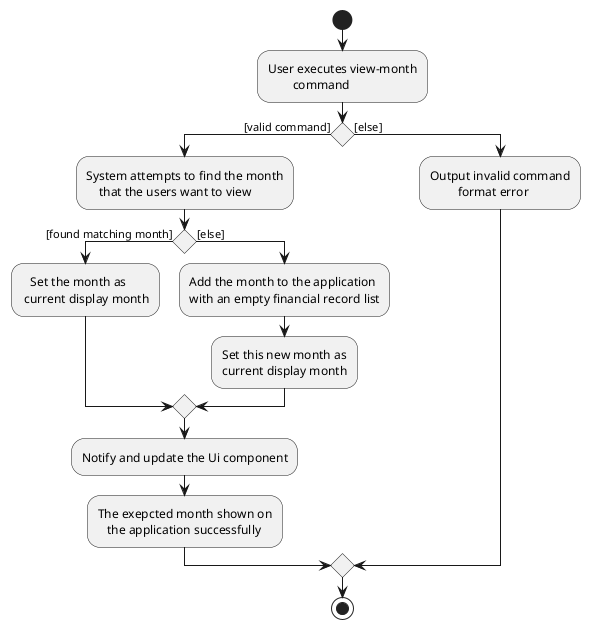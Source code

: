 @startuml
start
:User executes view-month
        command;

if () then ([valid command])
    :System attempts to find the month
        that the users want to view;

if () then ([found matching month])
    :   Set the month as
     current display month;

else ([else])
    :Add the month to the application
    with an empty financial record list;
    :Set this new month as
    current display month;
endif
    :Notify and update the Ui component;
    :The exepcted month shown on
       the application successfully;
else ([else])
    :Output invalid command
             format error;
endif

stop
@enduml
